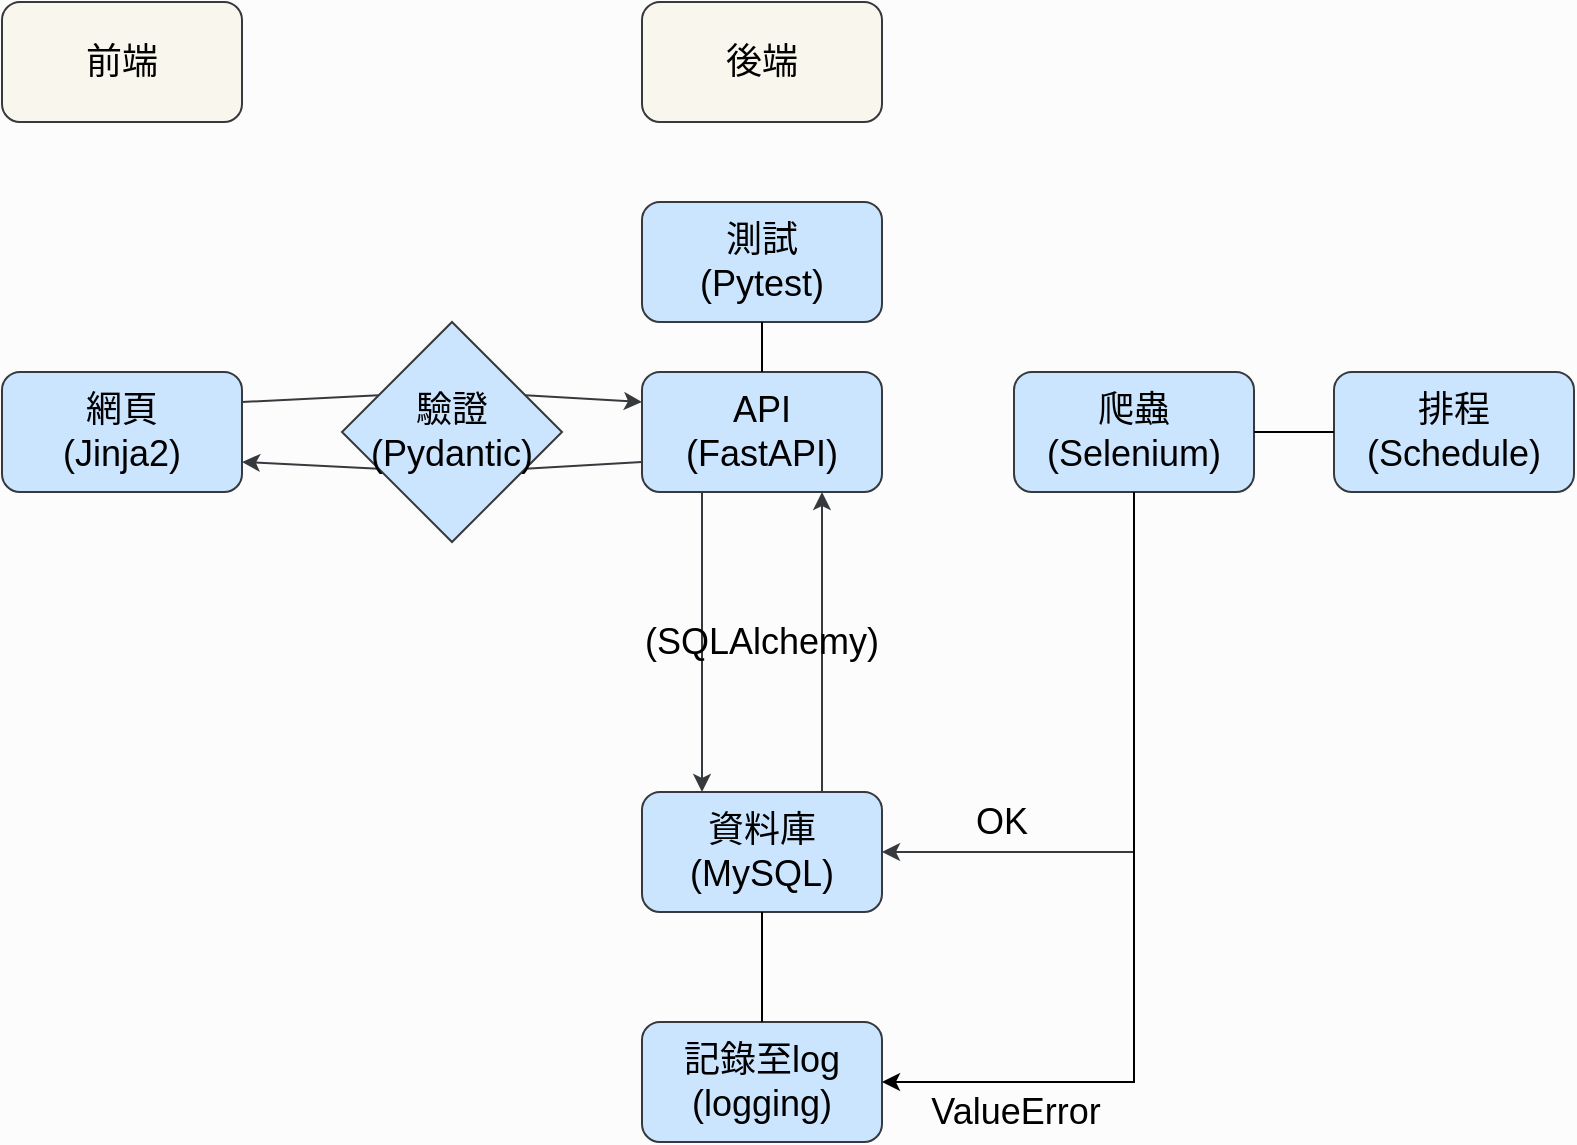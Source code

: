 <mxfile version="20.6.0" type="device"><diagram id="kMrssFYM3sWk5l_tzTLp" name="第 1 页"><mxGraphModel dx="1422" dy="762" grid="1" gridSize="10" guides="1" tooltips="1" connect="1" arrows="1" fold="1" page="1" pageScale="1" pageWidth="827" pageHeight="1169" background="#FCFCFC" math="0" shadow="0"><root><mxCell id="0"/><mxCell id="1" parent="0"/><mxCell id="Z0jLKQ4PWBmGrtpAfMGN-1" value="&lt;font style=&quot;font-size: 18px;&quot;&gt;前端&lt;/font&gt;" style="rounded=1;whiteSpace=wrap;html=1;fillColor=#f9f7ed;strokeColor=#36393d;" parent="1" vertex="1"><mxGeometry x="41" y="40" width="120" height="60" as="geometry"/></mxCell><mxCell id="Z0jLKQ4PWBmGrtpAfMGN-2" value="&lt;font style=&quot;font-size: 18px;&quot;&gt;後端&lt;/font&gt;" style="rounded=1;whiteSpace=wrap;html=1;fillColor=#f9f7ed;strokeColor=#36393d;" parent="1" vertex="1"><mxGeometry x="361" y="40" width="120" height="60" as="geometry"/></mxCell><mxCell id="Z0jLKQ4PWBmGrtpAfMGN-3" value="爬蟲(Selenium)" style="rounded=1;whiteSpace=wrap;html=1;fontSize=18;fillColor=#cce5ff;strokeColor=#36393d;" parent="1" vertex="1"><mxGeometry x="547" y="225" width="120" height="60" as="geometry"/></mxCell><mxCell id="Z0jLKQ4PWBmGrtpAfMGN-4" value="排程&lt;br&gt;(Schedule)" style="rounded=1;whiteSpace=wrap;html=1;fontSize=18;fillColor=#cce5ff;strokeColor=#36393d;" parent="1" vertex="1"><mxGeometry x="707" y="225" width="120" height="60" as="geometry"/></mxCell><mxCell id="Z0jLKQ4PWBmGrtpAfMGN-5" value="資料庫&lt;br&gt;(MySQL)" style="rounded=1;whiteSpace=wrap;html=1;fontSize=18;fillColor=#cce5ff;strokeColor=#36393d;" parent="1" vertex="1"><mxGeometry x="361" y="435" width="120" height="60" as="geometry"/></mxCell><mxCell id="Z0jLKQ4PWBmGrtpAfMGN-6" value="API&lt;br&gt;(FastAPI)" style="rounded=1;whiteSpace=wrap;html=1;fontSize=18;fillColor=#cce5ff;strokeColor=#36393d;" parent="1" vertex="1"><mxGeometry x="361" y="225" width="120" height="60" as="geometry"/></mxCell><mxCell id="Z0jLKQ4PWBmGrtpAfMGN-7" value="網頁&lt;br&gt;(Jinja2)" style="rounded=1;whiteSpace=wrap;html=1;fontSize=18;fillColor=#cce5ff;strokeColor=#36393d;" parent="1" vertex="1"><mxGeometry x="41" y="225" width="120" height="60" as="geometry"/></mxCell><mxCell id="Z0jLKQ4PWBmGrtpAfMGN-8" value="" style="endArrow=classic;html=1;rounded=0;fontSize=18;entryX=0.25;entryY=0;entryDx=0;entryDy=0;exitX=0.25;exitY=1;exitDx=0;exitDy=0;fillColor=#cce5ff;strokeColor=#36393d;" parent="1" source="Z0jLKQ4PWBmGrtpAfMGN-6" target="Z0jLKQ4PWBmGrtpAfMGN-5" edge="1"><mxGeometry width="50" height="50" relative="1" as="geometry"><mxPoint x="387" y="365" as="sourcePoint"/><mxPoint x="437" y="315" as="targetPoint"/></mxGeometry></mxCell><mxCell id="Z0jLKQ4PWBmGrtpAfMGN-9" value="" style="endArrow=classic;html=1;rounded=0;fontSize=18;entryX=0.75;entryY=1;entryDx=0;entryDy=0;exitX=0.75;exitY=0;exitDx=0;exitDy=0;fillColor=#cce5ff;strokeColor=#36393d;" parent="1" source="Z0jLKQ4PWBmGrtpAfMGN-5" target="Z0jLKQ4PWBmGrtpAfMGN-6" edge="1"><mxGeometry width="50" height="50" relative="1" as="geometry"><mxPoint x="497" y="355" as="sourcePoint"/><mxPoint x="547" y="305" as="targetPoint"/></mxGeometry></mxCell><mxCell id="Z0jLKQ4PWBmGrtpAfMGN-10" value="" style="endArrow=classic;html=1;rounded=0;fontSize=18;entryX=1;entryY=0.5;entryDx=0;entryDy=0;fillColor=#cce5ff;strokeColor=#36393d;startArrow=none;exitX=0.5;exitY=1;exitDx=0;exitDy=0;" parent="1" target="Z0jLKQ4PWBmGrtpAfMGN-5" edge="1"><mxGeometry width="50" height="50" relative="1" as="geometry"><mxPoint x="607" y="425" as="sourcePoint"/><mxPoint x="757" y="345" as="targetPoint"/><Array as="points"><mxPoint x="607" y="465"/></Array></mxGeometry></mxCell><mxCell id="Z0jLKQ4PWBmGrtpAfMGN-11" value="" style="endArrow=classic;html=1;rounded=0;fontSize=18;exitX=1;exitY=0.25;exitDx=0;exitDy=0;entryX=0;entryY=0.25;entryDx=0;entryDy=0;fillColor=#cce5ff;strokeColor=#36393d;startArrow=none;" parent="1" source="Z0jLKQ4PWBmGrtpAfMGN-16" target="Z0jLKQ4PWBmGrtpAfMGN-6" edge="1"><mxGeometry width="50" height="50" relative="1" as="geometry"><mxPoint x="251" y="195" as="sourcePoint"/><mxPoint x="281" y="95" as="targetPoint"/></mxGeometry></mxCell><mxCell id="Z0jLKQ4PWBmGrtpAfMGN-12" value="" style="endArrow=classic;html=1;rounded=0;fontSize=18;entryX=1;entryY=0.75;entryDx=0;entryDy=0;exitX=0;exitY=0.75;exitDx=0;exitDy=0;fillColor=#cce5ff;strokeColor=#36393d;startArrow=none;" parent="1" source="Z0jLKQ4PWBmGrtpAfMGN-16" target="Z0jLKQ4PWBmGrtpAfMGN-7" edge="1"><mxGeometry width="50" height="50" relative="1" as="geometry"><mxPoint x="181" y="345" as="sourcePoint"/><mxPoint x="231" y="295" as="targetPoint"/></mxGeometry></mxCell><mxCell id="Z0jLKQ4PWBmGrtpAfMGN-13" value="" style="endArrow=none;html=1;rounded=0;fontSize=18;exitX=1;exitY=0.5;exitDx=0;exitDy=0;entryX=0;entryY=0.5;entryDx=0;entryDy=0;" parent="1" source="Z0jLKQ4PWBmGrtpAfMGN-3" target="Z0jLKQ4PWBmGrtpAfMGN-4" edge="1"><mxGeometry width="50" height="50" relative="1" as="geometry"><mxPoint x="747" y="355" as="sourcePoint"/><mxPoint x="797" y="305" as="targetPoint"/></mxGeometry></mxCell><mxCell id="Z0jLKQ4PWBmGrtpAfMGN-14" value="記錄至log&lt;br&gt;(logging)" style="rounded=1;whiteSpace=wrap;html=1;fontSize=18;fillColor=#cce5ff;strokeColor=#36393d;" parent="1" vertex="1"><mxGeometry x="361" y="550" width="120" height="60" as="geometry"/></mxCell><mxCell id="Z0jLKQ4PWBmGrtpAfMGN-17" value="" style="endArrow=none;html=1;rounded=0;fontSize=18;entryX=1;entryY=0.75;entryDx=0;entryDy=0;exitX=0;exitY=0.75;exitDx=0;exitDy=0;fillColor=#cce5ff;strokeColor=#36393d;" parent="1" source="Z0jLKQ4PWBmGrtpAfMGN-6" target="Z0jLKQ4PWBmGrtpAfMGN-16" edge="1"><mxGeometry width="50" height="50" relative="1" as="geometry"><mxPoint x="361" y="270" as="sourcePoint"/><mxPoint x="161" y="270" as="targetPoint"/></mxGeometry></mxCell><mxCell id="Z0jLKQ4PWBmGrtpAfMGN-16" value="驗證&lt;br&gt;(Pydantic)" style="rhombus;whiteSpace=wrap;html=1;fontSize=18;fillColor=#cce5ff;strokeColor=#36393d;" parent="1" vertex="1"><mxGeometry x="211" y="200" width="110" height="110" as="geometry"/></mxCell><mxCell id="Z0jLKQ4PWBmGrtpAfMGN-18" value="" style="endArrow=none;html=1;rounded=0;fontSize=18;exitX=1;exitY=0.25;exitDx=0;exitDy=0;entryX=0;entryY=0.25;entryDx=0;entryDy=0;fillColor=#cce5ff;strokeColor=#36393d;" parent="1" source="Z0jLKQ4PWBmGrtpAfMGN-7" target="Z0jLKQ4PWBmGrtpAfMGN-16" edge="1"><mxGeometry width="50" height="50" relative="1" as="geometry"><mxPoint x="161" y="240" as="sourcePoint"/><mxPoint x="361" y="240" as="targetPoint"/></mxGeometry></mxCell><mxCell id="Z0jLKQ4PWBmGrtpAfMGN-23" value="OK" style="text;html=1;strokeColor=none;fillColor=none;align=center;verticalAlign=middle;whiteSpace=wrap;rounded=0;fontSize=18;" parent="1" vertex="1"><mxGeometry x="511" y="435" width="60" height="30" as="geometry"/></mxCell><mxCell id="Z0jLKQ4PWBmGrtpAfMGN-26" value="" style="endArrow=none;html=1;rounded=0;fontSize=18;entryX=0.5;entryY=1;entryDx=0;entryDy=0;exitX=0.5;exitY=0;exitDx=0;exitDy=0;" parent="1" source="Z0jLKQ4PWBmGrtpAfMGN-14" target="Z0jLKQ4PWBmGrtpAfMGN-5" edge="1"><mxGeometry width="50" height="50" relative="1" as="geometry"><mxPoint x="281" y="555" as="sourcePoint"/><mxPoint x="331" y="505" as="targetPoint"/></mxGeometry></mxCell><mxCell id="Z0jLKQ4PWBmGrtpAfMGN-28" value="ValueError" style="text;html=1;strokeColor=none;fillColor=none;align=center;verticalAlign=middle;whiteSpace=wrap;rounded=0;fontSize=18;" parent="1" vertex="1"><mxGeometry x="518" y="580" width="60" height="30" as="geometry"/></mxCell><mxCell id="Z0jLKQ4PWBmGrtpAfMGN-36" value="(SQLAlchemy)" style="text;html=1;strokeColor=none;fillColor=none;align=center;verticalAlign=middle;whiteSpace=wrap;rounded=0;fontSize=18;" parent="1" vertex="1"><mxGeometry x="361" y="345" width="120" height="30" as="geometry"/></mxCell><mxCell id="Z0jLKQ4PWBmGrtpAfMGN-37" value="測試&lt;br&gt;(Pytest)" style="rounded=1;whiteSpace=wrap;html=1;fontSize=18;fillColor=#cce5ff;strokeColor=#36393d;" parent="1" vertex="1"><mxGeometry x="361" y="140" width="120" height="60" as="geometry"/></mxCell><mxCell id="sQtHodkpFpNGCWYFVfQ9-1" value="" style="endArrow=classic;html=1;rounded=0;exitX=0.5;exitY=1;exitDx=0;exitDy=0;entryX=1;entryY=0.5;entryDx=0;entryDy=0;" parent="1" source="Z0jLKQ4PWBmGrtpAfMGN-3" target="Z0jLKQ4PWBmGrtpAfMGN-14" edge="1"><mxGeometry width="50" height="50" relative="1" as="geometry"><mxPoint x="607" y="425" as="sourcePoint"/><mxPoint x="841" y="395" as="targetPoint"/><Array as="points"><mxPoint x="607" y="580"/></Array></mxGeometry></mxCell><mxCell id="JbUFIOAeZKcfdlHqTvC6-1" value="" style="endArrow=none;html=1;rounded=0;exitX=0.5;exitY=1;exitDx=0;exitDy=0;entryX=0.5;entryY=0;entryDx=0;entryDy=0;" parent="1" source="Z0jLKQ4PWBmGrtpAfMGN-37" target="Z0jLKQ4PWBmGrtpAfMGN-6" edge="1"><mxGeometry width="50" height="50" relative="1" as="geometry"><mxPoint x="561" y="140" as="sourcePoint"/><mxPoint x="611" y="90" as="targetPoint"/></mxGeometry></mxCell></root></mxGraphModel></diagram></mxfile>